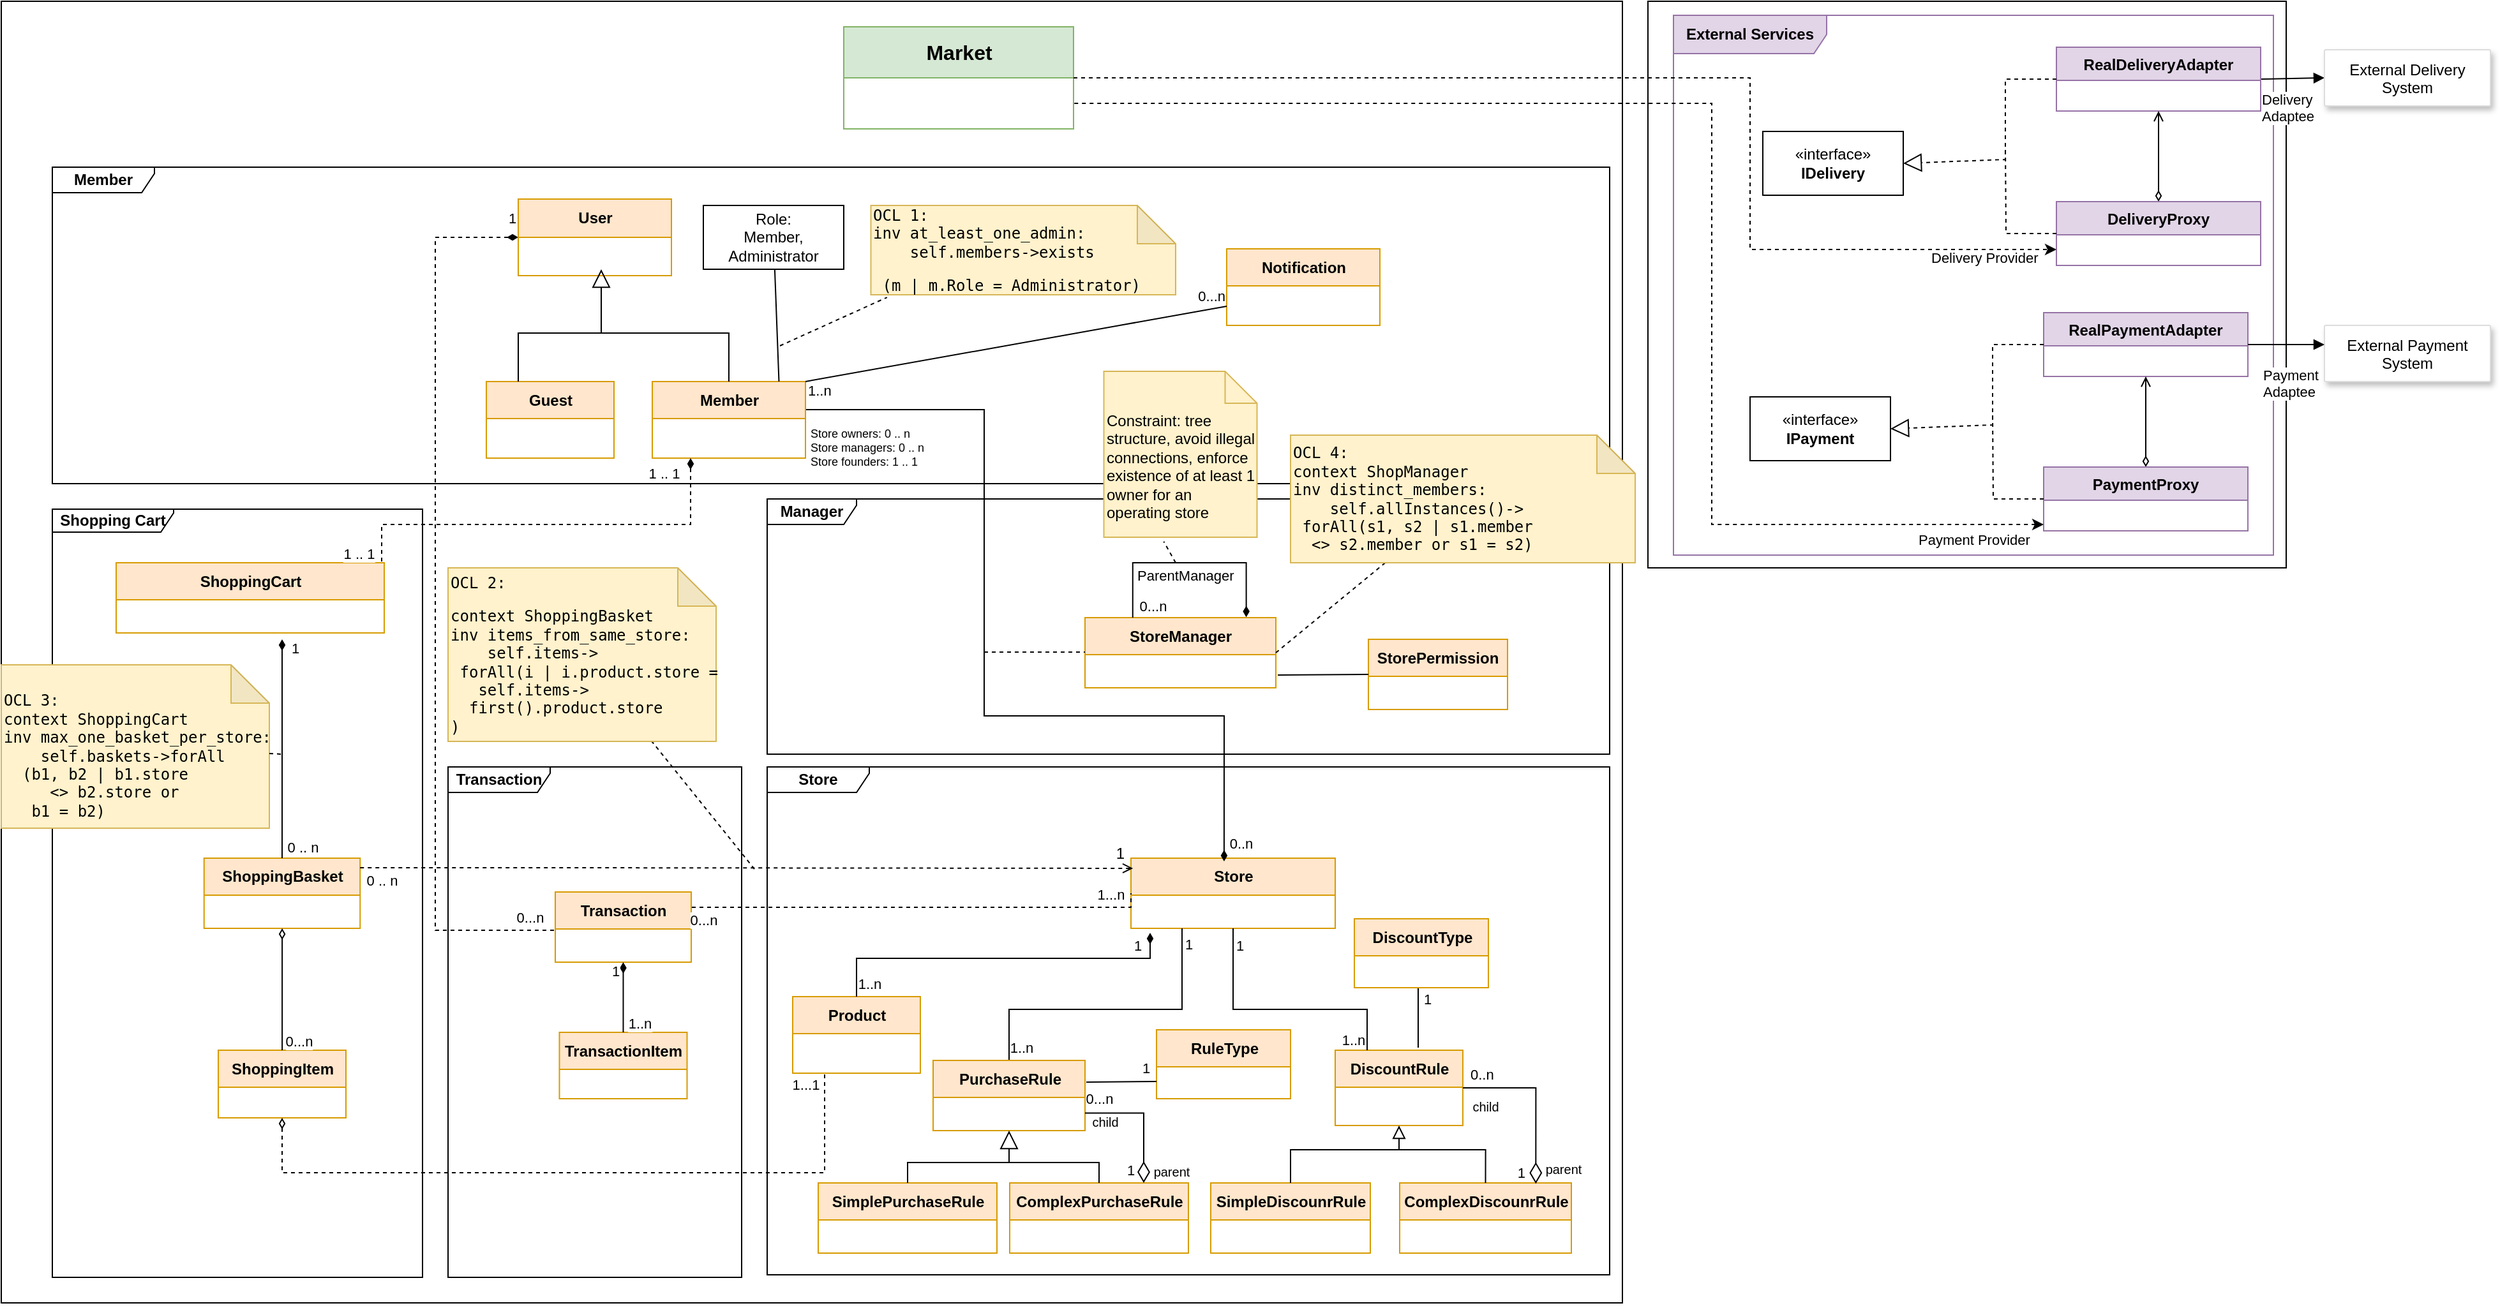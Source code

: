 <mxfile version="21.3.2" type="device">
  <diagram id="UdxZ_-akryXsySf2juUY" name="WhiteDiagram">
    <mxGraphModel dx="1297" dy="482" grid="1" gridSize="10" guides="1" tooltips="1" connect="1" arrows="1" fold="1" page="1" pageScale="1" pageWidth="850" pageHeight="1100" math="0" shadow="0">
      <root>
        <mxCell id="0" />
        <mxCell id="1" parent="0" />
        <mxCell id="dIHybOWJR_WHU6xol9Fc-5" value="" style="rounded=0;whiteSpace=wrap;html=1;" parent="1" vertex="1">
          <mxGeometry x="1350" y="50" width="500" height="444" as="geometry" />
        </mxCell>
        <mxCell id="CLvzxZcf5yE5PqEASKck-112" value="" style="rounded=0;whiteSpace=wrap;html=1;" parent="1" vertex="1">
          <mxGeometry x="60" y="50" width="1270" height="1020" as="geometry" />
        </mxCell>
        <mxCell id="CLvzxZcf5yE5PqEASKck-2" value="&lt;b&gt;Store&lt;/b&gt;" style="shape=umlFrame;whiteSpace=wrap;html=1;pointerEvents=0;width=80;height=20;" parent="1" vertex="1">
          <mxGeometry x="660" y="650" width="660" height="398" as="geometry" />
        </mxCell>
        <mxCell id="CLvzxZcf5yE5PqEASKck-4" value="&lt;b&gt;Transaction&lt;/b&gt;" style="shape=umlFrame;whiteSpace=wrap;html=1;pointerEvents=0;width=80;height=20;" parent="1" vertex="1">
          <mxGeometry x="410" y="650" width="230" height="400" as="geometry" />
        </mxCell>
        <mxCell id="CLvzxZcf5yE5PqEASKck-3" value="&lt;b&gt;Shopping Cart&lt;/b&gt;" style="shape=umlFrame;whiteSpace=wrap;html=1;pointerEvents=0;width=95;height=18;" parent="1" vertex="1">
          <mxGeometry x="100" y="448" width="290" height="602" as="geometry" />
        </mxCell>
        <mxCell id="CLvzxZcf5yE5PqEASKck-5" value="Transaction" style="swimlane;fontStyle=1;align=center;verticalAlign=middle;childLayout=stackLayout;horizontal=1;startSize=29;horizontalStack=0;resizeParent=1;resizeParentMax=0;resizeLast=0;collapsible=0;marginBottom=0;html=1;fillColor=#ffe6cc;strokeColor=#d79b00;" parent="1" vertex="1">
          <mxGeometry x="494" y="748" width="106.5" height="55" as="geometry" />
        </mxCell>
        <mxCell id="CLvzxZcf5yE5PqEASKck-6" value="Store" style="swimlane;fontStyle=1;align=center;verticalAlign=middle;childLayout=stackLayout;horizontal=1;startSize=29;horizontalStack=0;resizeParent=1;resizeParentMax=0;resizeLast=0;collapsible=0;marginBottom=0;html=1;fillColor=#ffe6cc;strokeColor=#d79b00;" parent="1" vertex="1">
          <mxGeometry x="945" y="721.5" width="160" height="55" as="geometry" />
        </mxCell>
        <mxCell id="CLvzxZcf5yE5PqEASKck-7" style="edgeStyle=orthogonalEdgeStyle;rounded=0;orthogonalLoop=1;jettySize=auto;html=1;endArrow=none;endFill=0;startArrow=diamondThin;startFill=1;exitX=0.456;exitY=0.045;exitDx=0;exitDy=0;exitPerimeter=0;entryX=1;entryY=0.75;entryDx=0;entryDy=0;" parent="1" source="CLvzxZcf5yE5PqEASKck-6" target="CLvzxZcf5yE5PqEASKck-69" edge="1">
          <mxGeometry relative="1" as="geometry">
            <Array as="points">
              <mxPoint x="1018" y="610" />
              <mxPoint x="830" y="610" />
              <mxPoint x="830" y="370" />
              <mxPoint x="690" y="370" />
            </Array>
            <mxPoint x="810" y="380" as="targetPoint" />
          </mxGeometry>
        </mxCell>
        <mxCell id="CLvzxZcf5yE5PqEASKck-8" value="0..n" style="edgeLabel;html=1;align=center;verticalAlign=middle;resizable=0;points=[];" parent="CLvzxZcf5yE5PqEASKck-7" connectable="0" vertex="1">
          <mxGeometry x="-0.699" relative="1" as="geometry">
            <mxPoint x="13" y="92" as="offset" />
          </mxGeometry>
        </mxCell>
        <mxCell id="CLvzxZcf5yE5PqEASKck-9" value="&lt;div style=&quot;&quot;&gt;Store owners: 0 .. n&lt;/div&gt;Store managers: 0 .. n&lt;br&gt;Store founders: 1 .. 1" style="edgeLabel;html=1;align=left;verticalAlign=middle;resizable=0;points=[];fontSize=9;" parent="CLvzxZcf5yE5PqEASKck-7" vertex="1" connectable="0">
          <mxGeometry x="0.784" relative="1" as="geometry">
            <mxPoint x="-51" y="30" as="offset" />
          </mxGeometry>
        </mxCell>
        <mxCell id="CLvzxZcf5yE5PqEASKck-10" value="Product" style="swimlane;fontStyle=1;align=center;verticalAlign=middle;childLayout=stackLayout;horizontal=1;startSize=29;horizontalStack=0;resizeParent=1;resizeParentMax=0;resizeLast=0;collapsible=0;marginBottom=0;html=1;fillColor=#ffe6cc;strokeColor=#d79b00;" parent="1" vertex="1">
          <mxGeometry x="680" y="830" width="100" height="60" as="geometry" />
        </mxCell>
        <mxCell id="CLvzxZcf5yE5PqEASKck-13" value="DiscountRule" style="swimlane;fontStyle=1;align=center;verticalAlign=middle;childLayout=stackLayout;horizontal=1;startSize=29;horizontalStack=0;resizeParent=1;resizeParentMax=0;resizeLast=0;collapsible=0;marginBottom=0;html=1;fillColor=#ffe6cc;strokeColor=#d79b00;" parent="1" vertex="1">
          <mxGeometry x="1105.0" y="872" width="100" height="59" as="geometry" />
        </mxCell>
        <mxCell id="CLvzxZcf5yE5PqEASKck-14" style="edgeStyle=orthogonalEdgeStyle;rounded=0;orthogonalLoop=1;jettySize=auto;html=1;endArrow=none;endFill=0;startArrow=none;startFill=0;entryX=0.25;entryY=0;entryDx=0;entryDy=0;exitX=0.5;exitY=1;exitDx=0;exitDy=0;" parent="1" source="CLvzxZcf5yE5PqEASKck-6" target="CLvzxZcf5yE5PqEASKck-13" edge="1">
          <mxGeometry relative="1" as="geometry">
            <Array as="points">
              <mxPoint x="1025" y="840" />
              <mxPoint x="1130" y="840" />
            </Array>
            <mxPoint x="1036" y="803" as="sourcePoint" />
            <mxPoint x="1130" y="860" as="targetPoint" />
          </mxGeometry>
        </mxCell>
        <mxCell id="CLvzxZcf5yE5PqEASKck-16" value="&lt;b&gt;Member&lt;/b&gt;" style="shape=umlFrame;whiteSpace=wrap;html=1;pointerEvents=0;width=80;height=20;" parent="1" vertex="1">
          <mxGeometry x="100" y="180" width="1220" height="248" as="geometry" />
        </mxCell>
        <mxCell id="CLvzxZcf5yE5PqEASKck-17" value="" style="edgeStyle=orthogonalEdgeStyle;rounded=0;orthogonalLoop=1;jettySize=auto;html=1;endArrow=none;endFill=0;startArrow=diamondThin;startFill=1;dashed=1;exitX=0;exitY=0.5;exitDx=0;exitDy=0;" parent="1" source="WTCKcHd4t-KQesIwXJe5-13" target="CLvzxZcf5yE5PqEASKck-5" edge="1">
          <mxGeometry relative="1" as="geometry">
            <Array as="points">
              <mxPoint x="400" y="235" />
              <mxPoint x="400" y="778" />
            </Array>
            <mxPoint x="680" y="400" as="sourcePoint" />
            <mxPoint x="210" y="1033" as="targetPoint" />
          </mxGeometry>
        </mxCell>
        <mxCell id="CLvzxZcf5yE5PqEASKck-18" value="0...n" style="edgeLabel;html=1;align=center;verticalAlign=middle;resizable=0;points=[];" parent="CLvzxZcf5yE5PqEASKck-17" connectable="0" vertex="1">
          <mxGeometry x="0.926" relative="1" as="geometry">
            <mxPoint x="6" y="-10" as="offset" />
          </mxGeometry>
        </mxCell>
        <mxCell id="WTCKcHd4t-KQesIwXJe5-39" value="0...n" style="edgeLabel;html=1;align=center;verticalAlign=middle;resizable=0;points=[];" parent="CLvzxZcf5yE5PqEASKck-17" connectable="0" vertex="1">
          <mxGeometry x="0.926" relative="1" as="geometry">
            <mxPoint x="142" y="-8" as="offset" />
          </mxGeometry>
        </mxCell>
        <mxCell id="WTCKcHd4t-KQesIwXJe5-40" value="1..n" style="edgeLabel;html=1;align=center;verticalAlign=middle;resizable=0;points=[];" parent="CLvzxZcf5yE5PqEASKck-17" connectable="0" vertex="1">
          <mxGeometry x="0.926" relative="1" as="geometry">
            <mxPoint x="391" y="92" as="offset" />
          </mxGeometry>
        </mxCell>
        <mxCell id="Jd6QyhjHkUZVPCvQihyt-2" value="1...n" style="edgeLabel;html=1;align=center;verticalAlign=middle;resizable=0;points=[];" parent="CLvzxZcf5yE5PqEASKck-17" connectable="0" vertex="1">
          <mxGeometry x="0.926" relative="1" as="geometry">
            <mxPoint x="461" y="-28" as="offset" />
          </mxGeometry>
        </mxCell>
        <mxCell id="Jd6QyhjHkUZVPCvQihyt-9" value="1..n" style="edgeLabel;html=1;align=center;verticalAlign=middle;resizable=0;points=[];" parent="CLvzxZcf5yE5PqEASKck-17" connectable="0" vertex="1">
          <mxGeometry x="0.926" relative="1" as="geometry">
            <mxPoint x="651" y="86" as="offset" />
          </mxGeometry>
        </mxCell>
        <mxCell id="CLvzxZcf5yE5PqEASKck-19" value="ShoppingBasket" style="swimlane;fontStyle=1;align=center;verticalAlign=middle;childLayout=stackLayout;horizontal=1;startSize=29;horizontalStack=0;resizeParent=1;resizeParentMax=0;resizeLast=0;collapsible=0;marginBottom=0;html=1;fillColor=#ffe6cc;strokeColor=#d79b00;" parent="1" vertex="1">
          <mxGeometry x="218.87" y="721.5" width="122.25" height="55" as="geometry" />
        </mxCell>
        <mxCell id="CLvzxZcf5yE5PqEASKck-20" style="edgeStyle=orthogonalEdgeStyle;rounded=0;orthogonalLoop=1;jettySize=auto;html=1;startArrow=diamondThin;startFill=1;endArrow=none;endFill=0;entryX=0.5;entryY=0;entryDx=0;entryDy=0;" parent="1" target="CLvzxZcf5yE5PqEASKck-19" edge="1">
          <mxGeometry relative="1" as="geometry">
            <Array as="points">
              <mxPoint x="280" y="696" />
            </Array>
            <mxPoint x="280" y="550" as="sourcePoint" />
          </mxGeometry>
        </mxCell>
        <mxCell id="CLvzxZcf5yE5PqEASKck-21" value="0 .. n" style="edgeLabel;html=1;align=center;verticalAlign=middle;resizable=0;points=[];" parent="CLvzxZcf5yE5PqEASKck-20" vertex="1" connectable="0">
          <mxGeometry x="0.933" y="1" relative="1" as="geometry">
            <mxPoint x="15" y="-3" as="offset" />
          </mxGeometry>
        </mxCell>
        <mxCell id="CLvzxZcf5yE5PqEASKck-101" value="1" style="edgeLabel;html=1;align=center;verticalAlign=middle;resizable=0;points=[];" parent="CLvzxZcf5yE5PqEASKck-20" vertex="1" connectable="0">
          <mxGeometry x="-0.814" y="-2" relative="1" as="geometry">
            <mxPoint x="12" y="-9" as="offset" />
          </mxGeometry>
        </mxCell>
        <mxCell id="Jd6QyhjHkUZVPCvQihyt-20" value="1" style="edgeLabel;html=1;align=center;verticalAlign=middle;resizable=0;points=[];" parent="CLvzxZcf5yE5PqEASKck-20" vertex="1" connectable="0">
          <mxGeometry x="-0.814" y="-2" relative="1" as="geometry">
            <mxPoint x="182" y="-346" as="offset" />
          </mxGeometry>
        </mxCell>
        <mxCell id="CLvzxZcf5yE5PqEASKck-22" value="ShoppingItem" style="swimlane;fontStyle=1;align=center;verticalAlign=middle;childLayout=stackLayout;horizontal=1;startSize=29;horizontalStack=0;resizeParent=1;resizeParentMax=0;resizeLast=0;collapsible=0;marginBottom=0;html=1;fillColor=#ffe6cc;strokeColor=#d79b00;" parent="1" vertex="1">
          <mxGeometry x="230" y="872" width="100" height="53" as="geometry" />
        </mxCell>
        <mxCell id="CLvzxZcf5yE5PqEASKck-23" style="edgeStyle=orthogonalEdgeStyle;rounded=0;orthogonalLoop=1;jettySize=auto;html=1;endArrow=none;endFill=0;startArrow=diamondThin;startFill=0;dashed=1;exitX=0.5;exitY=1;exitDx=0;exitDy=0;entryX=0.25;entryY=1;entryDx=0;entryDy=0;" parent="1" source="CLvzxZcf5yE5PqEASKck-22" target="CLvzxZcf5yE5PqEASKck-10" edge="1">
          <mxGeometry relative="1" as="geometry">
            <mxPoint x="280" y="898" as="sourcePoint" />
            <Array as="points">
              <mxPoint x="280" y="968" />
              <mxPoint x="705" y="968" />
            </Array>
          </mxGeometry>
        </mxCell>
        <mxCell id="CLvzxZcf5yE5PqEASKck-24" value="1...1" style="edgeLabel;html=1;align=center;verticalAlign=middle;resizable=0;points=[];" parent="CLvzxZcf5yE5PqEASKck-23" vertex="1" connectable="0">
          <mxGeometry x="-0.946" y="-1" relative="1" as="geometry">
            <mxPoint x="411" y="-41" as="offset" />
          </mxGeometry>
        </mxCell>
        <mxCell id="CLvzxZcf5yE5PqEASKck-25" style="edgeStyle=orthogonalEdgeStyle;rounded=0;orthogonalLoop=1;jettySize=auto;html=1;endArrow=none;endFill=0;startArrow=diamondThin;startFill=0;" parent="1" source="CLvzxZcf5yE5PqEASKck-19" target="CLvzxZcf5yE5PqEASKck-22" edge="1">
          <mxGeometry relative="1" as="geometry">
            <Array as="points">
              <mxPoint x="280" y="858" />
              <mxPoint x="280" y="858" />
            </Array>
            <mxPoint x="700.034" y="845" as="targetPoint" />
          </mxGeometry>
        </mxCell>
        <mxCell id="CLvzxZcf5yE5PqEASKck-26" value="0...n" style="edgeLabel;html=1;align=center;verticalAlign=middle;resizable=0;points=[];" parent="CLvzxZcf5yE5PqEASKck-25" connectable="0" vertex="1">
          <mxGeometry x="0.673" y="-1" relative="1" as="geometry">
            <mxPoint x="14" y="8" as="offset" />
          </mxGeometry>
        </mxCell>
        <mxCell id="CLvzxZcf5yE5PqEASKck-27" value="TransactionItem" style="swimlane;fontStyle=1;align=center;verticalAlign=middle;childLayout=stackLayout;horizontal=1;startSize=29;horizontalStack=0;resizeParent=1;resizeParentMax=0;resizeLast=0;collapsible=0;marginBottom=0;html=1;fillColor=#ffe6cc;strokeColor=#d79b00;" parent="1" vertex="1">
          <mxGeometry x="497.25" y="858" width="100" height="52" as="geometry" />
        </mxCell>
        <mxCell id="CLvzxZcf5yE5PqEASKck-28" style="edgeStyle=orthogonalEdgeStyle;rounded=0;orthogonalLoop=1;jettySize=auto;html=1;startArrow=diamondThin;startFill=1;endArrow=none;endFill=0;exitX=0.5;exitY=1;exitDx=0;exitDy=0;" parent="1" source="CLvzxZcf5yE5PqEASKck-5" target="CLvzxZcf5yE5PqEASKck-27" edge="1">
          <mxGeometry relative="1" as="geometry">
            <mxPoint x="690.0" y="803" as="sourcePoint" />
          </mxGeometry>
        </mxCell>
        <mxCell id="CLvzxZcf5yE5PqEASKck-29" value="1..n" style="edgeLabel;html=1;align=center;verticalAlign=middle;resizable=0;points=[];" parent="CLvzxZcf5yE5PqEASKck-28" connectable="0" vertex="1">
          <mxGeometry x="0.684" y="1" relative="1" as="geometry">
            <mxPoint x="11" y="1" as="offset" />
          </mxGeometry>
        </mxCell>
        <mxCell id="dIHybOWJR_WHU6xol9Fc-9" value="1" style="edgeLabel;html=1;align=center;verticalAlign=middle;resizable=0;points=[];" parent="CLvzxZcf5yE5PqEASKck-28" vertex="1" connectable="0">
          <mxGeometry x="-0.83" relative="1" as="geometry">
            <mxPoint x="-7" y="2" as="offset" />
          </mxGeometry>
        </mxCell>
        <mxCell id="CLvzxZcf5yE5PqEASKck-30" value="&lt;b&gt;External Services&lt;/b&gt;" style="shape=umlFrame;whiteSpace=wrap;html=1;width=120;height=30;fillColor=#E1D5E7;strokeColor=#9673a6;fillStyle=solid;labelBackgroundColor=none;" parent="1" vertex="1">
          <mxGeometry x="1370" y="61" width="470" height="423" as="geometry" />
        </mxCell>
        <mxCell id="CLvzxZcf5yE5PqEASKck-46" style="rounded=0;orthogonalLoop=1;jettySize=auto;html=1;endArrow=none;endFill=0;" parent="1" edge="1">
          <mxGeometry relative="1" as="geometry">
            <mxPoint x="1170" y="823" as="sourcePoint" />
            <mxPoint x="1170" y="870" as="targetPoint" />
          </mxGeometry>
        </mxCell>
        <mxCell id="CLvzxZcf5yE5PqEASKck-47" value="1" style="edgeLabel;html=1;align=center;verticalAlign=middle;resizable=0;points=[];" parent="CLvzxZcf5yE5PqEASKck-46" vertex="1" connectable="0">
          <mxGeometry x="-0.81" relative="1" as="geometry">
            <mxPoint x="7" y="4" as="offset" />
          </mxGeometry>
        </mxCell>
        <mxCell id="CLvzxZcf5yE5PqEASKck-103" value="1" style="edgeLabel;html=1;align=center;verticalAlign=middle;resizable=0;points=[];" parent="CLvzxZcf5yE5PqEASKck-46" vertex="1" connectable="0">
          <mxGeometry x="0.73" y="1" relative="1" as="geometry">
            <mxPoint x="-141" y="-74" as="offset" />
          </mxGeometry>
        </mxCell>
        <mxCell id="CLvzxZcf5yE5PqEASKck-48" style="edgeStyle=orthogonalEdgeStyle;rounded=0;orthogonalLoop=1;jettySize=auto;html=1;endArrow=none;endFill=0;entryX=0.25;entryY=1;entryDx=0;entryDy=0;" parent="1" source="CLvzxZcf5yE5PqEASKck-79" target="CLvzxZcf5yE5PqEASKck-6" edge="1">
          <mxGeometry relative="1" as="geometry">
            <Array as="points">
              <mxPoint x="850" y="840" />
              <mxPoint x="985" y="840" />
            </Array>
            <mxPoint x="1090" y="773" as="targetPoint" />
          </mxGeometry>
        </mxCell>
        <mxCell id="CLvzxZcf5yE5PqEASKck-49" value="1.. n" style="edgeLabel;html=1;align=center;verticalAlign=middle;resizable=0;points=[];" parent="CLvzxZcf5yE5PqEASKck-48" vertex="1" connectable="0">
          <mxGeometry x="-0.639" y="-1" relative="1" as="geometry">
            <mxPoint x="-19" y="51" as="offset" />
          </mxGeometry>
        </mxCell>
        <mxCell id="CLvzxZcf5yE5PqEASKck-102" value="1" style="edgeLabel;html=1;align=center;verticalAlign=middle;resizable=0;points=[];" parent="CLvzxZcf5yE5PqEASKck-48" vertex="1" connectable="0">
          <mxGeometry x="0.829" y="1" relative="1" as="geometry">
            <mxPoint x="6" y="-8" as="offset" />
          </mxGeometry>
        </mxCell>
        <mxCell id="CLvzxZcf5yE5PqEASKck-51" value="&lt;br&gt;&lt;pre&gt;&lt;code class=&quot;!whitespace-pre hljs language-rust&quot;&gt;OCL 3:&lt;br&gt;context ShoppingCart&lt;br&gt;inv max_one_basket_per_store:&lt;br&gt;    &lt;span class=&quot;hljs-keyword&quot;&gt;self&lt;/span&gt;.baskets&lt;span class=&quot;hljs-punctuation&quot;&gt;-&amp;gt;&lt;/span&gt;&lt;span class=&quot;hljs-title function_ invoke__&quot;&gt;forAll&lt;br&gt;&lt;/span&gt;&lt;span style=&quot;white-space: pre;&quot;&gt; &lt;span style=&quot;white-space: pre;&quot;&gt; &lt;/span&gt;&lt;/span&gt;(b1, b2 | b1.store &lt;br/&gt;&lt;span style=&quot;white-space: pre;&quot;&gt; &lt;/span&gt;    &amp;lt;&amp;gt; b2.store or&lt;br&gt; &lt;span style=&quot;white-space: pre;&quot;&gt; &lt;/span&gt;&lt;span style=&quot;white-space: pre;&quot;&gt; &lt;/span&gt;b1 = b2)&lt;/code&gt;&lt;/pre&gt;" style="shape=note;whiteSpace=wrap;html=1;backgroundOutline=1;darkOpacity=0.05;align=left;fillColor=#fff2cc;strokeColor=#d6b656;" parent="1" vertex="1">
          <mxGeometry x="60" y="570" width="210" height="128" as="geometry" />
        </mxCell>
        <mxCell id="CLvzxZcf5yE5PqEASKck-52" value="StorePermission" style="swimlane;fontStyle=1;align=center;verticalAlign=middle;childLayout=stackLayout;horizontal=1;startSize=29;horizontalStack=0;resizeParent=1;resizeParentMax=0;resizeLast=0;collapsible=0;marginBottom=0;html=1;whiteSpace=wrap;fillColor=#ffe6cc;strokeColor=#d79b00;" parent="1" vertex="1">
          <mxGeometry x="1131" y="550" width="109" height="55" as="geometry" />
        </mxCell>
        <mxCell id="CLvzxZcf5yE5PqEASKck-53" value="&lt;b&gt;Manager&lt;/b&gt;" style="shape=umlFrame;whiteSpace=wrap;html=1;pointerEvents=0;width=70;height=20;" parent="1" vertex="1">
          <mxGeometry x="660" y="440" width="660" height="200" as="geometry" />
        </mxCell>
        <mxCell id="CLvzxZcf5yE5PqEASKck-54" value="StoreManager" style="swimlane;fontStyle=1;align=center;verticalAlign=middle;childLayout=stackLayout;horizontal=1;startSize=29;horizontalStack=0;resizeParent=1;resizeParentMax=0;resizeLast=0;collapsible=0;marginBottom=0;html=1;whiteSpace=wrap;fillColor=#ffe6cc;strokeColor=#d79b00;" parent="1" vertex="1">
          <mxGeometry x="909" y="533" width="149.5" height="55" as="geometry" />
        </mxCell>
        <mxCell id="CLvzxZcf5yE5PqEASKck-55" style="edgeStyle=orthogonalEdgeStyle;rounded=0;orthogonalLoop=1;jettySize=auto;html=1;endArrow=diamondThin;endFill=1;exitX=0.25;exitY=0;exitDx=0;exitDy=0;entryX=0.845;entryY=-0.006;entryDx=0;entryDy=0;entryPerimeter=0;" parent="1" source="CLvzxZcf5yE5PqEASKck-54" target="CLvzxZcf5yE5PqEASKck-54" edge="1">
          <mxGeometry relative="1" as="geometry">
            <Array as="points">
              <mxPoint x="946" y="490" />
              <mxPoint x="1035" y="490" />
            </Array>
            <mxPoint x="1030" y="540" as="targetPoint" />
          </mxGeometry>
        </mxCell>
        <mxCell id="CLvzxZcf5yE5PqEASKck-56" value="0...n" style="edgeLabel;html=1;align=center;verticalAlign=middle;resizable=0;points=[];" parent="CLvzxZcf5yE5PqEASKck-55" vertex="1" connectable="0">
          <mxGeometry x="-0.039" y="-2" relative="1" as="geometry">
            <mxPoint x="-26" y="32" as="offset" />
          </mxGeometry>
        </mxCell>
        <mxCell id="CLvzxZcf5yE5PqEASKck-57" value="ParentManager" style="edgeLabel;html=1;align=left;verticalAlign=middle;resizable=0;points=[];" parent="CLvzxZcf5yE5PqEASKck-55" vertex="1" connectable="0">
          <mxGeometry x="-0.723" relative="1" as="geometry">
            <mxPoint x="2" y="-9" as="offset" />
          </mxGeometry>
        </mxCell>
        <mxCell id="WTCKcHd4t-KQesIwXJe5-6" value="Delivery Provider" style="edgeLabel;html=1;align=left;verticalAlign=middle;resizable=0;points=[];" parent="CLvzxZcf5yE5PqEASKck-55" vertex="1" connectable="0">
          <mxGeometry x="-0.723" relative="1" as="geometry">
            <mxPoint x="624" y="-258" as="offset" />
          </mxGeometry>
        </mxCell>
        <mxCell id="CLvzxZcf5yE5PqEASKck-62" value="Constraint: tree structure, avoid illegal connections, enforce existence of at least 1 owner for an operating store" style="shape=note2;boundedLbl=1;whiteSpace=wrap;html=1;size=25;verticalAlign=top;align=left;fillColor=#fff2cc;strokeColor=#d6b656;" parent="1" vertex="1">
          <mxGeometry x="923.75" y="340" width="120" height="130" as="geometry" />
        </mxCell>
        <mxCell id="CLvzxZcf5yE5PqEASKck-63" style="edgeStyle=orthogonalEdgeStyle;rounded=0;orthogonalLoop=1;jettySize=auto;html=1;endArrow=none;endFill=0;dashed=1;" parent="1" target="CLvzxZcf5yE5PqEASKck-54" edge="1">
          <mxGeometry relative="1" as="geometry">
            <mxPoint x="1065" y="568" as="targetPoint" />
            <Array as="points">
              <mxPoint x="880" y="560" />
              <mxPoint x="880" y="560" />
            </Array>
            <mxPoint x="830" y="560" as="sourcePoint" />
          </mxGeometry>
        </mxCell>
        <mxCell id="CLvzxZcf5yE5PqEASKck-69" value="Member" style="swimlane;fontStyle=1;align=center;verticalAlign=middle;childLayout=stackLayout;horizontal=1;startSize=29;horizontalStack=0;resizeParent=1;resizeParentMax=0;resizeLast=0;collapsible=0;marginBottom=0;html=1;fillColor=#ffe6cc;strokeColor=#d79b00;" parent="1" vertex="1">
          <mxGeometry x="570" y="348" width="120" height="60" as="geometry" />
        </mxCell>
        <mxCell id="CLvzxZcf5yE5PqEASKck-73" style="rounded=0;orthogonalLoop=1;jettySize=auto;html=1;endArrow=none;endFill=0;entryX=0.827;entryY=-0.001;entryDx=0;entryDy=0;entryPerimeter=0;" parent="1" source="CLvzxZcf5yE5PqEASKck-74" target="CLvzxZcf5yE5PqEASKck-69" edge="1">
          <mxGeometry relative="1" as="geometry">
            <mxPoint x="670" y="340" as="targetPoint" />
          </mxGeometry>
        </mxCell>
        <mxCell id="CLvzxZcf5yE5PqEASKck-74" value="Role: &lt;br&gt;Member, Administrator" style="html=1;whiteSpace=wrap;" parent="1" vertex="1">
          <mxGeometry x="610" y="210" width="110" height="50" as="geometry" />
        </mxCell>
        <mxCell id="CLvzxZcf5yE5PqEASKck-75" value="&lt;pre&gt;&lt;code class=&quot;!whitespace-pre hljs language-rust&quot;&gt;OCL 1:&lt;br&gt;inv at_least_one_admin:&lt;br&gt;    self.members&lt;span class=&quot;hljs-punctuation&quot;&gt;-&amp;gt;&lt;/span&gt;&lt;span class=&quot;hljs-title function_ invoke__&quot;&gt;exists&lt;/span&gt;&lt;/code&gt;&lt;/pre&gt;&lt;pre&gt;&lt;code class=&quot;!whitespace-pre hljs language-rust&quot;&gt;&lt;span style=&quot;white-space: pre;&quot;&gt; &lt;/span&gt;(m | m.Role = Administrator)&lt;/code&gt;&lt;/pre&gt;" style="shape=note;whiteSpace=wrap;html=1;backgroundOutline=1;darkOpacity=0.05;align=left;fillColor=#fff2cc;strokeColor=#d6b656;" parent="1" vertex="1">
          <mxGeometry x="741.25" y="210" width="238.75" height="70" as="geometry" />
        </mxCell>
        <mxCell id="CLvzxZcf5yE5PqEASKck-76" value="ShoppingCart" style="swimlane;fontStyle=1;align=center;verticalAlign=middle;childLayout=stackLayout;horizontal=1;startSize=29;horizontalStack=0;resizeParent=1;resizeParentMax=0;resizeLast=0;collapsible=0;marginBottom=0;html=1;fillColor=#ffe6cc;strokeColor=#d79b00;" parent="1" vertex="1">
          <mxGeometry x="150" y="490" width="210" height="55" as="geometry" />
        </mxCell>
        <mxCell id="CLvzxZcf5yE5PqEASKck-77" style="edgeStyle=orthogonalEdgeStyle;rounded=0;orthogonalLoop=1;jettySize=auto;html=1;endArrow=none;endFill=0;startArrow=diamondThin;startFill=1;dashed=1;exitX=0.25;exitY=1;exitDx=0;exitDy=0;" parent="1" source="CLvzxZcf5yE5PqEASKck-69" target="CLvzxZcf5yE5PqEASKck-76" edge="1">
          <mxGeometry relative="1" as="geometry">
            <Array as="points">
              <mxPoint x="600" y="460" />
              <mxPoint x="358" y="460" />
            </Array>
            <mxPoint x="275" y="528" as="targetPoint" />
          </mxGeometry>
        </mxCell>
        <mxCell id="CLvzxZcf5yE5PqEASKck-78" value="1 .. 1" style="edgeLabel;html=1;align=center;verticalAlign=middle;resizable=0;points=[];" parent="CLvzxZcf5yE5PqEASKck-77" vertex="1" connectable="0">
          <mxGeometry x="0.953" y="1" relative="1" as="geometry">
            <mxPoint x="-19" as="offset" />
          </mxGeometry>
        </mxCell>
        <mxCell id="dIHybOWJR_WHU6xol9Fc-22" value="1 .. 1" style="edgeLabel;html=1;align=center;verticalAlign=middle;resizable=0;points=[];" parent="CLvzxZcf5yE5PqEASKck-77" vertex="1" connectable="0">
          <mxGeometry x="-0.885" relative="1" as="geometry">
            <mxPoint x="-21" y="-7" as="offset" />
          </mxGeometry>
        </mxCell>
        <mxCell id="CLvzxZcf5yE5PqEASKck-79" value="PurchaseRule" style="swimlane;fontStyle=1;align=center;verticalAlign=middle;childLayout=stackLayout;horizontal=1;startSize=29;horizontalStack=0;resizeParent=1;resizeParentMax=0;resizeLast=0;collapsible=0;marginBottom=0;html=1;fillColor=#ffe6cc;strokeColor=#d79b00;" parent="1" vertex="1">
          <mxGeometry x="790" y="880" width="119" height="55" as="geometry" />
        </mxCell>
        <mxCell id="CLvzxZcf5yE5PqEASKck-80" value="DiscountType" style="swimlane;fontStyle=1;align=center;verticalAlign=middle;childLayout=stackLayout;horizontal=1;startSize=29;horizontalStack=0;resizeParent=1;resizeParentMax=0;resizeLast=0;collapsible=0;marginBottom=0;html=1;fillColor=#ffe6cc;strokeColor=#d79b00;" parent="1" vertex="1">
          <mxGeometry x="1120" y="769" width="105" height="54" as="geometry" />
        </mxCell>
        <mxCell id="CLvzxZcf5yE5PqEASKck-108" value="Market" style="swimlane;fontStyle=1;align=center;verticalAlign=middle;childLayout=stackLayout;horizontal=1;startSize=40;horizontalStack=0;resizeParent=1;resizeParentMax=0;resizeLast=0;collapsible=0;marginBottom=0;html=1;fillColor=#d5e8d4;strokeColor=#82b366;fontSize=16;" parent="1" vertex="1">
          <mxGeometry x="720" y="70" width="180" height="80" as="geometry" />
        </mxCell>
        <mxCell id="Ha9zelG3oU2tV3AhwNEj-2" value="" style="endArrow=open;html=1;rounded=0;dashed=1;entryX=0.01;entryY=0.145;entryDx=0;entryDy=0;edgeStyle=orthogonalEdgeStyle;endFill=0;entryPerimeter=0;" parent="1" source="CLvzxZcf5yE5PqEASKck-19" target="CLvzxZcf5yE5PqEASKck-6" edge="1">
          <mxGeometry relative="1" as="geometry">
            <mxPoint x="350" y="729" as="sourcePoint" />
            <mxPoint x="700" y="730" as="targetPoint" />
            <Array as="points">
              <mxPoint x="500" y="729" />
              <mxPoint x="500" y="729" />
            </Array>
          </mxGeometry>
        </mxCell>
        <mxCell id="Ha9zelG3oU2tV3AhwNEj-3" value="1" style="resizable=0;html=1;whiteSpace=wrap;align=right;verticalAlign=bottom;" parent="Ha9zelG3oU2tV3AhwNEj-2" connectable="0" vertex="1">
          <mxGeometry x="1" relative="1" as="geometry">
            <mxPoint x="-5" y="-3" as="offset" />
          </mxGeometry>
        </mxCell>
        <mxCell id="Ha9zelG3oU2tV3AhwNEj-4" value="" style="resizable=0;html=1;whiteSpace=wrap;align=right;verticalAlign=bottom;" parent="1" connectable="0" vertex="1">
          <mxGeometry x="1070" y="727.8" as="geometry">
            <mxPoint x="-682" y="-64" as="offset" />
          </mxGeometry>
        </mxCell>
        <mxCell id="ggJYoar1Brt_5jLOgCQw-3" value="Delivery&lt;br&gt;Adaptee" style="endArrow=block;endFill=1;html=1;align=left;verticalAlign=top;rounded=0;exitX=1;exitY=0.5;exitDx=0;exitDy=0;entryX=0;entryY=0.5;entryDx=0;entryDy=0;" parent="1" target="ggJYoar1Brt_5jLOgCQw-1" edge="1">
          <mxGeometry x="-1" y="-3" relative="1" as="geometry">
            <mxPoint x="1829" y="111" as="sourcePoint" />
            <mxPoint x="1890" y="111" as="targetPoint" />
            <mxPoint as="offset" />
          </mxGeometry>
        </mxCell>
        <mxCell id="ggJYoar1Brt_5jLOgCQw-13" value="" style="group" parent="1" vertex="1" connectable="0">
          <mxGeometry x="1440" y="86" width="390" height="171" as="geometry" />
        </mxCell>
        <mxCell id="CLvzxZcf5yE5PqEASKck-45" value="RealDeliveryAdapter" style="swimlane;fontStyle=1;align=center;verticalAlign=top;childLayout=stackLayout;horizontal=1;startSize=26;horizontalStack=0;resizeParent=1;resizeParentMax=0;resizeLast=0;collapsible=1;marginBottom=0;fillColor=#e1d5e7;strokeColor=#9673a6;" parent="ggJYoar1Brt_5jLOgCQw-13" vertex="1">
          <mxGeometry x="230" width="160" height="50" as="geometry" />
        </mxCell>
        <mxCell id="CLvzxZcf5yE5PqEASKck-85" value="«interface»&lt;br&gt;&lt;b&gt;IDelivery&lt;/b&gt;" style="html=1;whiteSpace=wrap;" parent="ggJYoar1Brt_5jLOgCQw-13" vertex="1">
          <mxGeometry y="66" width="110" height="50" as="geometry" />
        </mxCell>
        <mxCell id="CLvzxZcf5yE5PqEASKck-100" style="rounded=0;orthogonalLoop=1;jettySize=auto;html=1;endArrow=open;endFill=0;startArrow=diamondThin;startFill=0;entryX=0.5;entryY=1;entryDx=0;entryDy=0;exitX=0.5;exitY=0;exitDx=0;exitDy=0;" parent="ggJYoar1Brt_5jLOgCQw-13" source="CLvzxZcf5yE5PqEASKck-92" target="CLvzxZcf5yE5PqEASKck-45" edge="1">
          <mxGeometry relative="1" as="geometry">
            <mxPoint x="310" y="58" as="targetPoint" />
          </mxGeometry>
        </mxCell>
        <mxCell id="CLvzxZcf5yE5PqEASKck-92" value="DeliveryProxy" style="swimlane;fontStyle=1;align=center;verticalAlign=top;childLayout=stackLayout;horizontal=1;startSize=26;horizontalStack=0;resizeParent=1;resizeParentMax=0;resizeLast=0;collapsible=1;marginBottom=0;fillColor=#e1d5e7;strokeColor=#9673a6;" parent="ggJYoar1Brt_5jLOgCQw-13" vertex="1">
          <mxGeometry x="230" y="121" width="160" height="50" as="geometry" />
        </mxCell>
        <mxCell id="ggJYoar1Brt_5jLOgCQw-6" value="" style="endArrow=block;dashed=1;endFill=0;endSize=12;html=1;rounded=0;entryX=1;entryY=0.5;entryDx=0;entryDy=0;exitX=0;exitY=0.5;exitDx=0;exitDy=0;" parent="ggJYoar1Brt_5jLOgCQw-13" source="CLvzxZcf5yE5PqEASKck-45" target="CLvzxZcf5yE5PqEASKck-85" edge="1">
          <mxGeometry width="160" relative="1" as="geometry">
            <mxPoint x="300" y="38" as="sourcePoint" />
            <mxPoint x="460" y="38" as="targetPoint" />
            <Array as="points">
              <mxPoint x="190" y="25" />
              <mxPoint x="190" y="68" />
              <mxPoint x="190" y="88" />
            </Array>
          </mxGeometry>
        </mxCell>
        <mxCell id="ggJYoar1Brt_5jLOgCQw-7" value="" style="endArrow=none;dashed=1;endFill=0;endSize=12;html=1;rounded=0;edgeStyle=orthogonalEdgeStyle;exitX=0;exitY=0.5;exitDx=0;exitDy=0;" parent="ggJYoar1Brt_5jLOgCQw-13" source="CLvzxZcf5yE5PqEASKck-92" edge="1">
          <mxGeometry width="160" relative="1" as="geometry">
            <mxPoint x="230" y="108" as="sourcePoint" />
            <mxPoint x="190" y="78" as="targetPoint" />
          </mxGeometry>
        </mxCell>
        <mxCell id="ggJYoar1Brt_5jLOgCQw-14" value="" style="group" parent="1" vertex="1" connectable="0">
          <mxGeometry x="1430" y="294" width="390" height="171" as="geometry" />
        </mxCell>
        <mxCell id="ggJYoar1Brt_5jLOgCQw-15" value="RealPaymentAdapter" style="swimlane;fontStyle=1;align=center;verticalAlign=top;childLayout=stackLayout;horizontal=1;startSize=26;horizontalStack=0;resizeParent=1;resizeParentMax=0;resizeLast=0;collapsible=1;marginBottom=0;fillColor=#e1d5e7;strokeColor=#9673a6;" parent="ggJYoar1Brt_5jLOgCQw-14" vertex="1">
          <mxGeometry x="230" width="160" height="50" as="geometry" />
        </mxCell>
        <mxCell id="ggJYoar1Brt_5jLOgCQw-16" value="«interface»&lt;br&gt;&lt;b&gt;IPayment&lt;/b&gt;" style="html=1;whiteSpace=wrap;" parent="ggJYoar1Brt_5jLOgCQw-14" vertex="1">
          <mxGeometry y="66" width="110" height="50" as="geometry" />
        </mxCell>
        <mxCell id="ggJYoar1Brt_5jLOgCQw-17" style="rounded=0;orthogonalLoop=1;jettySize=auto;html=1;endArrow=open;endFill=0;startArrow=diamondThin;startFill=0;entryX=0.5;entryY=1;entryDx=0;entryDy=0;exitX=0.5;exitY=0;exitDx=0;exitDy=0;" parent="ggJYoar1Brt_5jLOgCQw-14" source="ggJYoar1Brt_5jLOgCQw-18" target="ggJYoar1Brt_5jLOgCQw-15" edge="1">
          <mxGeometry relative="1" as="geometry">
            <mxPoint x="310" y="58" as="targetPoint" />
          </mxGeometry>
        </mxCell>
        <mxCell id="ggJYoar1Brt_5jLOgCQw-18" value="PaymentProxy" style="swimlane;fontStyle=1;align=center;verticalAlign=top;childLayout=stackLayout;horizontal=1;startSize=26;horizontalStack=0;resizeParent=1;resizeParentMax=0;resizeLast=0;collapsible=1;marginBottom=0;fillColor=#e1d5e7;strokeColor=#9673a6;" parent="ggJYoar1Brt_5jLOgCQw-14" vertex="1">
          <mxGeometry x="230" y="121" width="160" height="50" as="geometry" />
        </mxCell>
        <mxCell id="ggJYoar1Brt_5jLOgCQw-19" value="" style="endArrow=block;dashed=1;endFill=0;endSize=12;html=1;rounded=0;entryX=1;entryY=0.5;entryDx=0;entryDy=0;exitX=0;exitY=0.5;exitDx=0;exitDy=0;" parent="ggJYoar1Brt_5jLOgCQw-14" source="ggJYoar1Brt_5jLOgCQw-15" target="ggJYoar1Brt_5jLOgCQw-16" edge="1">
          <mxGeometry width="160" relative="1" as="geometry">
            <mxPoint x="300" y="38" as="sourcePoint" />
            <mxPoint x="460" y="38" as="targetPoint" />
            <Array as="points">
              <mxPoint x="190" y="25" />
              <mxPoint x="190" y="68" />
              <mxPoint x="190" y="88" />
            </Array>
          </mxGeometry>
        </mxCell>
        <mxCell id="ggJYoar1Brt_5jLOgCQw-20" value="" style="endArrow=none;dashed=1;endFill=0;endSize=12;html=1;rounded=0;edgeStyle=orthogonalEdgeStyle;exitX=0;exitY=0.5;exitDx=0;exitDy=0;" parent="ggJYoar1Brt_5jLOgCQw-14" source="ggJYoar1Brt_5jLOgCQw-18" edge="1">
          <mxGeometry width="160" relative="1" as="geometry">
            <mxPoint x="230" y="108" as="sourcePoint" />
            <mxPoint x="190" y="78" as="targetPoint" />
          </mxGeometry>
        </mxCell>
        <mxCell id="ggJYoar1Brt_5jLOgCQw-1" value="External Delivery&#xa;System" style="strokeColor=#dddddd;shadow=1;strokeWidth=1;rounded=1;absoluteArcSize=1;arcSize=2;" parent="1" vertex="1">
          <mxGeometry x="1880" y="88" width="130" height="44" as="geometry" />
        </mxCell>
        <mxCell id="ggJYoar1Brt_5jLOgCQw-30" value="External Payment&#xa;System" style="strokeColor=#dddddd;shadow=1;strokeWidth=1;rounded=1;absoluteArcSize=1;arcSize=2;" parent="1" vertex="1">
          <mxGeometry x="1880" y="304" width="130" height="44" as="geometry" />
        </mxCell>
        <mxCell id="ggJYoar1Brt_5jLOgCQw-31" value="Payment &lt;br&gt;Adaptee" style="endArrow=block;endFill=1;html=1;align=left;verticalAlign=top;rounded=0;edgeStyle=elbowEdgeStyle;elbow=vertical;entryX=0;entryY=0.5;entryDx=0;entryDy=0;" parent="1" edge="1">
          <mxGeometry x="-0.663" y="-11" relative="1" as="geometry">
            <mxPoint x="1820" y="319" as="sourcePoint" />
            <mxPoint x="1880" y="319" as="targetPoint" />
            <mxPoint as="offset" />
          </mxGeometry>
        </mxCell>
        <mxCell id="pW84G5tZ_yXUKDiwQYsp-1" value="0 .. n" style="edgeLabel;html=1;align=center;verticalAlign=middle;resizable=0;points=[];" parent="1" vertex="1" connectable="0">
          <mxGeometry x="297" y="731.8" as="geometry">
            <mxPoint x="61" y="7" as="offset" />
          </mxGeometry>
        </mxCell>
        <mxCell id="WTCKcHd4t-KQesIwXJe5-2" value="" style="endArrow=classic;html=1;rounded=0;exitX=1;exitY=0.5;exitDx=0;exitDy=0;entryX=0;entryY=0.75;entryDx=0;entryDy=0;dashed=1;edgeStyle=orthogonalEdgeStyle;elbow=vertical;" parent="1" source="CLvzxZcf5yE5PqEASKck-108" target="CLvzxZcf5yE5PqEASKck-92" edge="1">
          <mxGeometry relative="1" as="geometry">
            <mxPoint x="1040" y="560" as="sourcePoint" />
            <mxPoint x="1700" y="810" as="targetPoint" />
            <Array as="points">
              <mxPoint x="1430" y="110" />
              <mxPoint x="1430" y="244" />
            </Array>
          </mxGeometry>
        </mxCell>
        <mxCell id="WTCKcHd4t-KQesIwXJe5-8" value="" style="endArrow=none;html=1;rounded=0;entryX=1;entryY=0.75;entryDx=0;entryDy=0;dashed=1;startArrow=classic;startFill=1;endFill=0;edgeStyle=orthogonalEdgeStyle;" parent="1" target="CLvzxZcf5yE5PqEASKck-108" edge="1">
          <mxGeometry relative="1" as="geometry">
            <mxPoint x="1660" y="460" as="sourcePoint" />
            <mxPoint x="1060" y="390" as="targetPoint" />
            <Array as="points">
              <mxPoint x="1660" y="460" />
              <mxPoint x="1400" y="460" />
              <mxPoint x="1400" y="130" />
            </Array>
          </mxGeometry>
        </mxCell>
        <mxCell id="WTCKcHd4t-KQesIwXJe5-10" value="Payment Provider" style="edgeLabel;resizable=0;html=1;align=left;verticalAlign=bottom;" parent="WTCKcHd4t-KQesIwXJe5-8" connectable="0" vertex="1">
          <mxGeometry x="-1" relative="1" as="geometry">
            <mxPoint x="-100" y="20" as="offset" />
          </mxGeometry>
        </mxCell>
        <mxCell id="WTCKcHd4t-KQesIwXJe5-12" value="Guest" style="swimlane;fontStyle=1;align=center;verticalAlign=middle;childLayout=stackLayout;horizontal=1;startSize=29;horizontalStack=0;resizeParent=1;resizeParentMax=0;resizeLast=0;collapsible=0;marginBottom=0;html=1;fillColor=#ffe6cc;strokeColor=#d79b00;" parent="1" vertex="1">
          <mxGeometry x="440" y="348" width="100" height="60" as="geometry" />
        </mxCell>
        <mxCell id="WTCKcHd4t-KQesIwXJe5-13" value="User" style="swimlane;fontStyle=1;align=center;verticalAlign=middle;childLayout=stackLayout;horizontal=1;startSize=30;horizontalStack=0;resizeParent=1;resizeParentMax=0;resizeLast=0;collapsible=0;marginBottom=0;html=1;fillColor=#ffe6cc;strokeColor=#d79b00;" parent="1" vertex="1">
          <mxGeometry x="465" y="205" width="120" height="60" as="geometry" />
        </mxCell>
        <mxCell id="WTCKcHd4t-KQesIwXJe5-14" value="" style="endArrow=block;endFill=0;endSize=12;html=1;rounded=0;exitX=0.25;exitY=0;exitDx=0;exitDy=0;edgeStyle=orthogonalEdgeStyle;" parent="1" source="WTCKcHd4t-KQesIwXJe5-12" edge="1">
          <mxGeometry width="160" relative="1" as="geometry">
            <mxPoint x="520" y="350" as="sourcePoint" />
            <mxPoint x="530" y="260" as="targetPoint" />
            <Array as="points">
              <mxPoint x="465" y="310" />
              <mxPoint x="530" y="310" />
            </Array>
          </mxGeometry>
        </mxCell>
        <mxCell id="WTCKcHd4t-KQesIwXJe5-16" value="" style="endArrow=none;endFill=0;endSize=12;html=1;rounded=0;edgeStyle=orthogonalEdgeStyle;entryX=0.5;entryY=0;entryDx=0;entryDy=0;" parent="1" target="CLvzxZcf5yE5PqEASKck-69" edge="1">
          <mxGeometry width="160" relative="1" as="geometry">
            <mxPoint x="500" y="310" as="sourcePoint" />
            <mxPoint x="600" y="330" as="targetPoint" />
            <Array as="points">
              <mxPoint x="630" y="310" />
            </Array>
          </mxGeometry>
        </mxCell>
        <mxCell id="WTCKcHd4t-KQesIwXJe5-18" value="" style="endArrow=none;endFill=0;endSize=12;html=1;rounded=0;entryX=0;entryY=0.5;entryDx=0;entryDy=0;" parent="1" target="CLvzxZcf5yE5PqEASKck-52" edge="1">
          <mxGeometry width="160" relative="1" as="geometry">
            <mxPoint x="1060" y="578" as="sourcePoint" />
            <mxPoint x="1250" y="670" as="targetPoint" />
          </mxGeometry>
        </mxCell>
        <mxCell id="WTCKcHd4t-KQesIwXJe5-19" value="ComplexPurchaseRule" style="swimlane;fontStyle=1;align=center;verticalAlign=middle;childLayout=stackLayout;horizontal=1;startSize=29;horizontalStack=0;resizeParent=1;resizeParentMax=0;resizeLast=0;collapsible=0;marginBottom=0;html=1;fillColor=#ffe6cc;strokeColor=#d79b00;" parent="1" vertex="1">
          <mxGeometry x="850" y="976" width="140" height="55" as="geometry" />
        </mxCell>
        <mxCell id="WTCKcHd4t-KQesIwXJe5-20" value="SimplePurchaseRule" style="swimlane;fontStyle=1;align=center;verticalAlign=middle;childLayout=stackLayout;horizontal=1;startSize=29;horizontalStack=0;resizeParent=1;resizeParentMax=0;resizeLast=0;collapsible=0;marginBottom=0;html=1;fillColor=#ffe6cc;strokeColor=#d79b00;" parent="1" vertex="1">
          <mxGeometry x="700" y="976" width="140" height="55" as="geometry" />
        </mxCell>
        <mxCell id="WTCKcHd4t-KQesIwXJe5-21" value="" style="endArrow=block;endFill=0;endSize=12;html=1;rounded=0;exitX=0.5;exitY=0;exitDx=0;exitDy=0;entryX=0.5;entryY=1;entryDx=0;entryDy=0;edgeStyle=orthogonalEdgeStyle;" parent="1" source="WTCKcHd4t-KQesIwXJe5-20" target="CLvzxZcf5yE5PqEASKck-79" edge="1">
          <mxGeometry width="160" relative="1" as="geometry">
            <mxPoint x="910" y="890" as="sourcePoint" />
            <mxPoint x="1070" y="890" as="targetPoint" />
            <Array as="points">
              <mxPoint x="770" y="960" />
              <mxPoint x="850" y="960" />
            </Array>
          </mxGeometry>
        </mxCell>
        <mxCell id="WTCKcHd4t-KQesIwXJe5-22" value="" style="endArrow=none;endFill=0;endSize=12;html=1;rounded=0;entryX=0.5;entryY=0;entryDx=0;entryDy=0;edgeStyle=orthogonalEdgeStyle;" parent="1" target="WTCKcHd4t-KQesIwXJe5-19" edge="1">
          <mxGeometry width="160" relative="1" as="geometry">
            <mxPoint x="850" y="960" as="sourcePoint" />
            <mxPoint x="1070" y="890" as="targetPoint" />
            <Array as="points">
              <mxPoint x="909" y="960" />
              <mxPoint x="920" y="960" />
            </Array>
          </mxGeometry>
        </mxCell>
        <mxCell id="WTCKcHd4t-KQesIwXJe5-24" value="0...n" style="endArrow=none;html=1;endSize=12;startArrow=diamondThin;startSize=14;startFill=0;edgeStyle=orthogonalEdgeStyle;rounded=0;entryX=1;entryY=0.75;entryDx=0;entryDy=0;endFill=0;exitX=0.75;exitY=0;exitDx=0;exitDy=0;" parent="1" source="WTCKcHd4t-KQesIwXJe5-19" target="CLvzxZcf5yE5PqEASKck-79" edge="1">
          <mxGeometry x="0.782" y="-11" relative="1" as="geometry">
            <mxPoint x="1003" y="976" as="sourcePoint" />
            <mxPoint x="922" y="907.5" as="targetPoint" />
            <Array as="points">
              <mxPoint x="955" y="921" />
            </Array>
            <mxPoint as="offset" />
          </mxGeometry>
        </mxCell>
        <mxCell id="WTCKcHd4t-KQesIwXJe5-25" value="1" style="edgeLabel;resizable=0;html=1;align=left;verticalAlign=top;" parent="WTCKcHd4t-KQesIwXJe5-24" connectable="0" vertex="1">
          <mxGeometry x="-1" relative="1" as="geometry">
            <mxPoint x="-15" y="-23" as="offset" />
          </mxGeometry>
        </mxCell>
        <mxCell id="WTCKcHd4t-KQesIwXJe5-27" value="&lt;font style=&quot;font-size: 10px;&quot;&gt;parent&lt;/font&gt;" style="text;strokeColor=none;align=center;fillColor=none;html=1;verticalAlign=middle;whiteSpace=wrap;rounded=0;" parent="1" vertex="1">
          <mxGeometry x="947" y="952" width="60" height="30" as="geometry" />
        </mxCell>
        <mxCell id="WTCKcHd4t-KQesIwXJe5-28" value="&lt;font style=&quot;font-size: 10px;&quot;&gt;child&lt;/font&gt;" style="text;strokeColor=none;align=center;fillColor=none;html=1;verticalAlign=middle;whiteSpace=wrap;rounded=0;" parent="1" vertex="1">
          <mxGeometry x="895" y="913" width="60" height="30" as="geometry" />
        </mxCell>
        <mxCell id="WTCKcHd4t-KQesIwXJe5-29" value="ComplexDiscounrRule" style="swimlane;fontStyle=1;align=center;verticalAlign=middle;childLayout=stackLayout;horizontal=1;startSize=29;horizontalStack=0;resizeParent=1;resizeParentMax=0;resizeLast=0;collapsible=0;marginBottom=0;html=1;fillColor=#ffe6cc;strokeColor=#d79b00;" parent="1" vertex="1">
          <mxGeometry x="1155.5" y="976" width="134.5" height="55" as="geometry" />
        </mxCell>
        <mxCell id="WTCKcHd4t-KQesIwXJe5-30" value="SimpleDiscounrRule" style="swimlane;fontStyle=1;align=center;verticalAlign=middle;childLayout=stackLayout;horizontal=1;startSize=29;horizontalStack=0;resizeParent=1;resizeParentMax=0;resizeLast=0;collapsible=0;marginBottom=0;html=1;fillColor=#ffe6cc;strokeColor=#d79b00;" parent="1" vertex="1">
          <mxGeometry x="1007.5" y="976" width="125" height="55" as="geometry" />
        </mxCell>
        <mxCell id="WTCKcHd4t-KQesIwXJe5-31" value="" style="endArrow=block;startArrow=none;endFill=0;startFill=0;endSize=8;startSize=10;html=1;rounded=0;edgeStyle=orthogonalEdgeStyle;exitX=0.5;exitY=0;exitDx=0;exitDy=0;entryX=0.5;entryY=1;entryDx=0;entryDy=0;" parent="1" source="WTCKcHd4t-KQesIwXJe5-30" target="CLvzxZcf5yE5PqEASKck-13" edge="1">
          <mxGeometry width="160" relative="1" as="geometry">
            <mxPoint x="1130" y="870" as="sourcePoint" />
            <mxPoint x="1180" y="858" as="targetPoint" />
            <Array as="points">
              <mxPoint x="1070" y="950" />
              <mxPoint x="1155" y="950" />
            </Array>
          </mxGeometry>
        </mxCell>
        <mxCell id="WTCKcHd4t-KQesIwXJe5-32" value="" style="endArrow=none;endFill=0;endSize=12;html=1;rounded=0;edgeStyle=orthogonalEdgeStyle;exitX=0.5;exitY=0;exitDx=0;exitDy=0;" parent="1" source="WTCKcHd4t-KQesIwXJe5-29" edge="1">
          <mxGeometry width="160" relative="1" as="geometry">
            <mxPoint x="1270" y="870" as="sourcePoint" />
            <mxPoint x="1140" y="950" as="targetPoint" />
            <Array as="points">
              <mxPoint x="1223" y="950" />
              <mxPoint x="1120" y="950" />
            </Array>
          </mxGeometry>
        </mxCell>
        <mxCell id="WTCKcHd4t-KQesIwXJe5-33" value="" style="endArrow=none;html=1;endSize=12;startArrow=diamondThin;startSize=14;startFill=0;edgeStyle=orthogonalEdgeStyle;rounded=0;exitX=0.793;exitY=0.012;exitDx=0;exitDy=0;exitPerimeter=0;entryX=1;entryY=0.5;entryDx=0;entryDy=0;endFill=0;" parent="1" source="WTCKcHd4t-KQesIwXJe5-29" target="CLvzxZcf5yE5PqEASKck-13" edge="1">
          <mxGeometry x="-1" y="69" relative="1" as="geometry">
            <mxPoint x="1110" y="870" as="sourcePoint" />
            <mxPoint x="1270" y="870" as="targetPoint" />
            <Array as="points">
              <mxPoint x="1262" y="902" />
            </Array>
            <mxPoint x="55" y="67" as="offset" />
          </mxGeometry>
        </mxCell>
        <mxCell id="WTCKcHd4t-KQesIwXJe5-34" value="0..n" style="edgeLabel;resizable=0;html=1;align=left;verticalAlign=top;" parent="WTCKcHd4t-KQesIwXJe5-33" connectable="0" vertex="1">
          <mxGeometry x="-1" relative="1" as="geometry">
            <mxPoint x="-53" y="-99" as="offset" />
          </mxGeometry>
        </mxCell>
        <mxCell id="WTCKcHd4t-KQesIwXJe5-35" value="1" style="edgeLabel;resizable=0;html=1;align=right;verticalAlign=top;" parent="WTCKcHd4t-KQesIwXJe5-33" connectable="0" vertex="1">
          <mxGeometry x="1" relative="1" as="geometry">
            <mxPoint x="50" y="53" as="offset" />
          </mxGeometry>
        </mxCell>
        <mxCell id="WTCKcHd4t-KQesIwXJe5-36" value="&lt;font style=&quot;font-size: 10px;&quot;&gt;parent&lt;/font&gt;" style="text;strokeColor=none;align=center;fillColor=none;html=1;verticalAlign=middle;whiteSpace=wrap;rounded=0;" parent="1" vertex="1">
          <mxGeometry x="1254" y="950" width="60" height="30" as="geometry" />
        </mxCell>
        <mxCell id="WTCKcHd4t-KQesIwXJe5-38" value="" style="html=1;verticalAlign=bottom;endArrow=none;dashed=1;endSize=8;edgeStyle=elbowEdgeStyle;elbow=vertical;curved=0;rounded=0;startArrow=none;startFill=0;endFill=0;entryX=0;entryY=0.5;entryDx=0;entryDy=0;" parent="1" target="CLvzxZcf5yE5PqEASKck-6" edge="1">
          <mxGeometry relative="1" as="geometry">
            <mxPoint x="601" y="760" as="sourcePoint" />
            <mxPoint x="960" y="776" as="targetPoint" />
            <Array as="points">
              <mxPoint x="640" y="760" />
              <mxPoint x="760" y="750" />
              <mxPoint x="870" y="820" />
              <mxPoint x="750" y="830" />
              <mxPoint x="790" y="820" />
              <mxPoint x="890" y="820" />
              <mxPoint x="680" y="790" />
              <mxPoint x="680" y="800" />
            </Array>
          </mxGeometry>
        </mxCell>
        <mxCell id="WTCKcHd4t-KQesIwXJe5-44" value="" style="endArrow=none;endFill=0;endSize=12;html=1;rounded=0;entryX=0.053;entryY=1.029;entryDx=0;entryDy=0;entryPerimeter=0;dashed=1;" parent="1" target="CLvzxZcf5yE5PqEASKck-75" edge="1">
          <mxGeometry width="160" relative="1" as="geometry">
            <mxPoint x="670" y="320" as="sourcePoint" />
            <mxPoint x="850" y="230" as="targetPoint" />
            <Array as="points" />
          </mxGeometry>
        </mxCell>
        <mxCell id="WTCKcHd4t-KQesIwXJe5-45" value="" style="endArrow=none;endFill=0;endSize=12;html=1;rounded=0;exitX=1;exitY=0.5;exitDx=0;exitDy=0;dashed=1;" parent="1" source="CLvzxZcf5yE5PqEASKck-54" target="CLvzxZcf5yE5PqEASKck-107" edge="1">
          <mxGeometry width="160" relative="1" as="geometry">
            <mxPoint x="1140" y="520" as="sourcePoint" />
            <mxPoint x="1300" y="520" as="targetPoint" />
          </mxGeometry>
        </mxCell>
        <mxCell id="CLvzxZcf5yE5PqEASKck-107" value="&lt;pre&gt;&lt;code class=&quot;!whitespace-pre hljs language-css&quot;&gt;OCL 4:&lt;br&gt;context ShopManager&lt;br&gt;inv distinct_members:&lt;br&gt;    self.allInstances()-&amp;gt;&lt;br&gt;&lt;span class=&quot;hljs-built_in&quot;&gt;&lt;span style=&quot;white-space: pre;&quot;&gt; &lt;/span&gt;forAll&lt;/span&gt;(s1, s2 | s1.member&lt;br/&gt;&lt;span style=&quot;white-space: pre;&quot;&gt; &lt;span style=&quot;white-space: pre;&quot;&gt; &lt;/span&gt;&lt;/span&gt;&amp;lt;&amp;gt; s2.member or s1 = s2)&lt;/code&gt;&lt;/pre&gt;" style="shape=note;whiteSpace=wrap;html=1;backgroundOutline=1;darkOpacity=0.05;align=left;fillColor=#fff2cc;strokeColor=#d6b656;" parent="1" vertex="1">
          <mxGeometry x="1070" y="390" width="270" height="100" as="geometry" />
        </mxCell>
        <mxCell id="WTCKcHd4t-KQesIwXJe5-48" value="" style="endArrow=none;endFill=0;endSize=12;html=1;rounded=0;dashed=1;" parent="1" target="CLvzxZcf5yE5PqEASKck-50" edge="1">
          <mxGeometry width="160" relative="1" as="geometry">
            <mxPoint x="650" y="730" as="sourcePoint" />
            <mxPoint x="830" y="700" as="targetPoint" />
          </mxGeometry>
        </mxCell>
        <mxCell id="WTCKcHd4t-KQesIwXJe5-49" value="" style="endArrow=none;endFill=0;endSize=12;html=1;rounded=0;dashed=1;" parent="1" source="CLvzxZcf5yE5PqEASKck-51" edge="1">
          <mxGeometry width="160" relative="1" as="geometry">
            <mxPoint x="80" y="530" as="sourcePoint" />
            <mxPoint x="280" y="640" as="targetPoint" />
          </mxGeometry>
        </mxCell>
        <mxCell id="Jd6QyhjHkUZVPCvQihyt-1" style="edgeStyle=orthogonalEdgeStyle;rounded=0;orthogonalLoop=1;jettySize=auto;html=1;exitX=0.5;exitY=1;exitDx=0;exitDy=0;" parent="1" source="CLvzxZcf5yE5PqEASKck-112" target="CLvzxZcf5yE5PqEASKck-112" edge="1">
          <mxGeometry relative="1" as="geometry" />
        </mxCell>
        <mxCell id="Jd6QyhjHkUZVPCvQihyt-8" value="" style="endArrow=none;endFill=0;endSize=12;html=1;rounded=0;dashed=1;entryX=0.391;entryY=1.026;entryDx=0;entryDy=0;entryPerimeter=0;" parent="1" target="CLvzxZcf5yE5PqEASKck-62" edge="1">
          <mxGeometry width="160" relative="1" as="geometry">
            <mxPoint x="980" y="490" as="sourcePoint" />
            <mxPoint x="1154" y="500" as="targetPoint" />
          </mxGeometry>
        </mxCell>
        <mxCell id="Jd6QyhjHkUZVPCvQihyt-13" style="edgeStyle=orthogonalEdgeStyle;rounded=0;orthogonalLoop=1;jettySize=auto;html=1;startArrow=diamondThin;startFill=1;endArrow=none;endFill=0;entryX=0.5;entryY=0;entryDx=0;entryDy=0;" parent="1" target="CLvzxZcf5yE5PqEASKck-10" edge="1">
          <mxGeometry relative="1" as="geometry">
            <mxPoint x="960" y="780" as="sourcePoint" />
            <mxPoint x="557" y="868" as="targetPoint" />
            <Array as="points">
              <mxPoint x="960" y="800" />
              <mxPoint x="730" y="800" />
            </Array>
          </mxGeometry>
        </mxCell>
        <mxCell id="Jd6QyhjHkUZVPCvQihyt-14" value="1..n" style="edgeLabel;html=1;align=center;verticalAlign=middle;resizable=0;points=[];" parent="Jd6QyhjHkUZVPCvQihyt-13" connectable="0" vertex="1">
          <mxGeometry x="0.684" y="1" relative="1" as="geometry">
            <mxPoint x="-4" y="19" as="offset" />
          </mxGeometry>
        </mxCell>
        <mxCell id="Jd6QyhjHkUZVPCvQihyt-15" value="1" style="edgeLabel;html=1;align=center;verticalAlign=middle;resizable=0;points=[];" parent="Jd6QyhjHkUZVPCvQihyt-13" vertex="1" connectable="0">
          <mxGeometry x="-0.83" relative="1" as="geometry">
            <mxPoint x="-6" y="-10" as="offset" />
          </mxGeometry>
        </mxCell>
        <mxCell id="Jd6QyhjHkUZVPCvQihyt-16" value="&lt;font style=&quot;font-size: 10px;&quot;&gt;child&lt;/font&gt;" style="text;strokeColor=none;align=center;fillColor=none;html=1;verticalAlign=middle;whiteSpace=wrap;rounded=0;" parent="1" vertex="1">
          <mxGeometry x="1192.75" y="901" width="60" height="30" as="geometry" />
        </mxCell>
        <mxCell id="CLvzxZcf5yE5PqEASKck-50" value="&lt;pre style=&quot;border-color: var(--border-color);&quot;&gt;&lt;code style=&quot;border-color: var(--border-color);&quot; class=&quot;!whitespace-pre hljs language-rust&quot;&gt;OCL 2:&lt;/code&gt;&lt;/pre&gt;&lt;pre&gt;&lt;code class=&quot;!whitespace-pre hljs language-rust&quot;&gt;context ShoppingBasket&lt;br&gt;inv items_from_same_store:&lt;br&gt;    &lt;span class=&quot;hljs-keyword&quot;&gt;self&lt;/span&gt;.items&lt;span class=&quot;hljs-punctuation&quot;&gt;-&amp;gt;&lt;br/&gt;&lt;/span&gt;&lt;span class=&quot;hljs-title function_ invoke__&quot;&gt;&lt;span style=&quot;white-space: pre;&quot;&gt; &lt;/span&gt;forAll&lt;/span&gt;(i | i.product.store = &lt;br&gt;&lt;span class=&quot;hljs-keyword&quot;&gt;&lt;span style=&quot;white-space: pre;&quot;&gt; &lt;span style=&quot;white-space: pre;&quot;&gt; &lt;span style=&quot;white-space: pre;&quot;&gt; &lt;/span&gt;&lt;/span&gt;&lt;/span&gt;self&lt;/span&gt;.items&lt;span class=&quot;hljs-punctuation&quot;&gt;-&amp;gt;&lt;br/&gt;&lt;/span&gt;&lt;span class=&quot;hljs-title function_ invoke__&quot;&gt;&lt;span style=&quot;white-space: pre;&quot;&gt; &lt;/span&gt;&lt;span style=&quot;white-space: pre;&quot;&gt; &lt;/span&gt;first&lt;/span&gt;().product.store&lt;br&gt;&lt;/code&gt;)&lt;/pre&gt;" style="shape=note;whiteSpace=wrap;html=1;backgroundOutline=1;darkOpacity=0.05;align=left;fillColor=#fff2cc;strokeColor=#d6b656;" parent="1" vertex="1">
          <mxGeometry x="410" y="494" width="210" height="136" as="geometry" />
        </mxCell>
        <mxCell id="y5rXsXzm8F1P4flBLBTH-2" value="Notification" style="swimlane;fontStyle=1;align=center;verticalAlign=middle;childLayout=stackLayout;horizontal=1;startSize=29;horizontalStack=0;resizeParent=1;resizeParentMax=0;resizeLast=0;collapsible=0;marginBottom=0;html=1;fillColor=#ffe6cc;strokeColor=#d79b00;" vertex="1" parent="1">
          <mxGeometry x="1020" y="244" width="120" height="60" as="geometry" />
        </mxCell>
        <mxCell id="y5rXsXzm8F1P4flBLBTH-3" value="" style="endArrow=none;html=1;rounded=0;exitX=1;exitY=0;exitDx=0;exitDy=0;entryX=0;entryY=0.75;entryDx=0;entryDy=0;endFill=0;" edge="1" parent="1" source="CLvzxZcf5yE5PqEASKck-69" target="y5rXsXzm8F1P4flBLBTH-2">
          <mxGeometry relative="1" as="geometry">
            <mxPoint x="730" y="300" as="sourcePoint" />
            <mxPoint x="890" y="300" as="targetPoint" />
          </mxGeometry>
        </mxCell>
        <mxCell id="y5rXsXzm8F1P4flBLBTH-5" value="1..n" style="edgeLabel;resizable=0;html=1;align=left;verticalAlign=bottom;" connectable="0" vertex="1" parent="y5rXsXzm8F1P4flBLBTH-3">
          <mxGeometry x="-1" relative="1" as="geometry">
            <mxPoint y="15" as="offset" />
          </mxGeometry>
        </mxCell>
        <mxCell id="y5rXsXzm8F1P4flBLBTH-6" value="0...n" style="edgeLabel;resizable=0;html=1;align=right;verticalAlign=bottom;" connectable="0" vertex="1" parent="y5rXsXzm8F1P4flBLBTH-3">
          <mxGeometry x="1" relative="1" as="geometry" />
        </mxCell>
        <mxCell id="y5rXsXzm8F1P4flBLBTH-8" value="RuleType" style="swimlane;fontStyle=1;align=center;verticalAlign=middle;childLayout=stackLayout;horizontal=1;startSize=29;horizontalStack=0;resizeParent=1;resizeParentMax=0;resizeLast=0;collapsible=0;marginBottom=0;html=1;fillColor=#ffe6cc;strokeColor=#d79b00;" vertex="1" parent="1">
          <mxGeometry x="965" y="856" width="105" height="54" as="geometry" />
        </mxCell>
        <mxCell id="y5rXsXzm8F1P4flBLBTH-9" value="" style="endArrow=none;html=1;rounded=0;entryX=0;entryY=0.75;entryDx=0;entryDy=0;endFill=0;" edge="1" parent="1" target="y5rXsXzm8F1P4flBLBTH-8">
          <mxGeometry relative="1" as="geometry">
            <mxPoint x="910" y="897" as="sourcePoint" />
            <mxPoint x="970" y="880" as="targetPoint" />
          </mxGeometry>
        </mxCell>
        <mxCell id="y5rXsXzm8F1P4flBLBTH-11" value="1" style="edgeLabel;resizable=0;html=1;align=left;verticalAlign=bottom;" connectable="0" vertex="1" parent="y5rXsXzm8F1P4flBLBTH-9">
          <mxGeometry x="-1" relative="1" as="geometry">
            <mxPoint x="42" y="-3" as="offset" />
          </mxGeometry>
        </mxCell>
      </root>
    </mxGraphModel>
  </diagram>
</mxfile>
